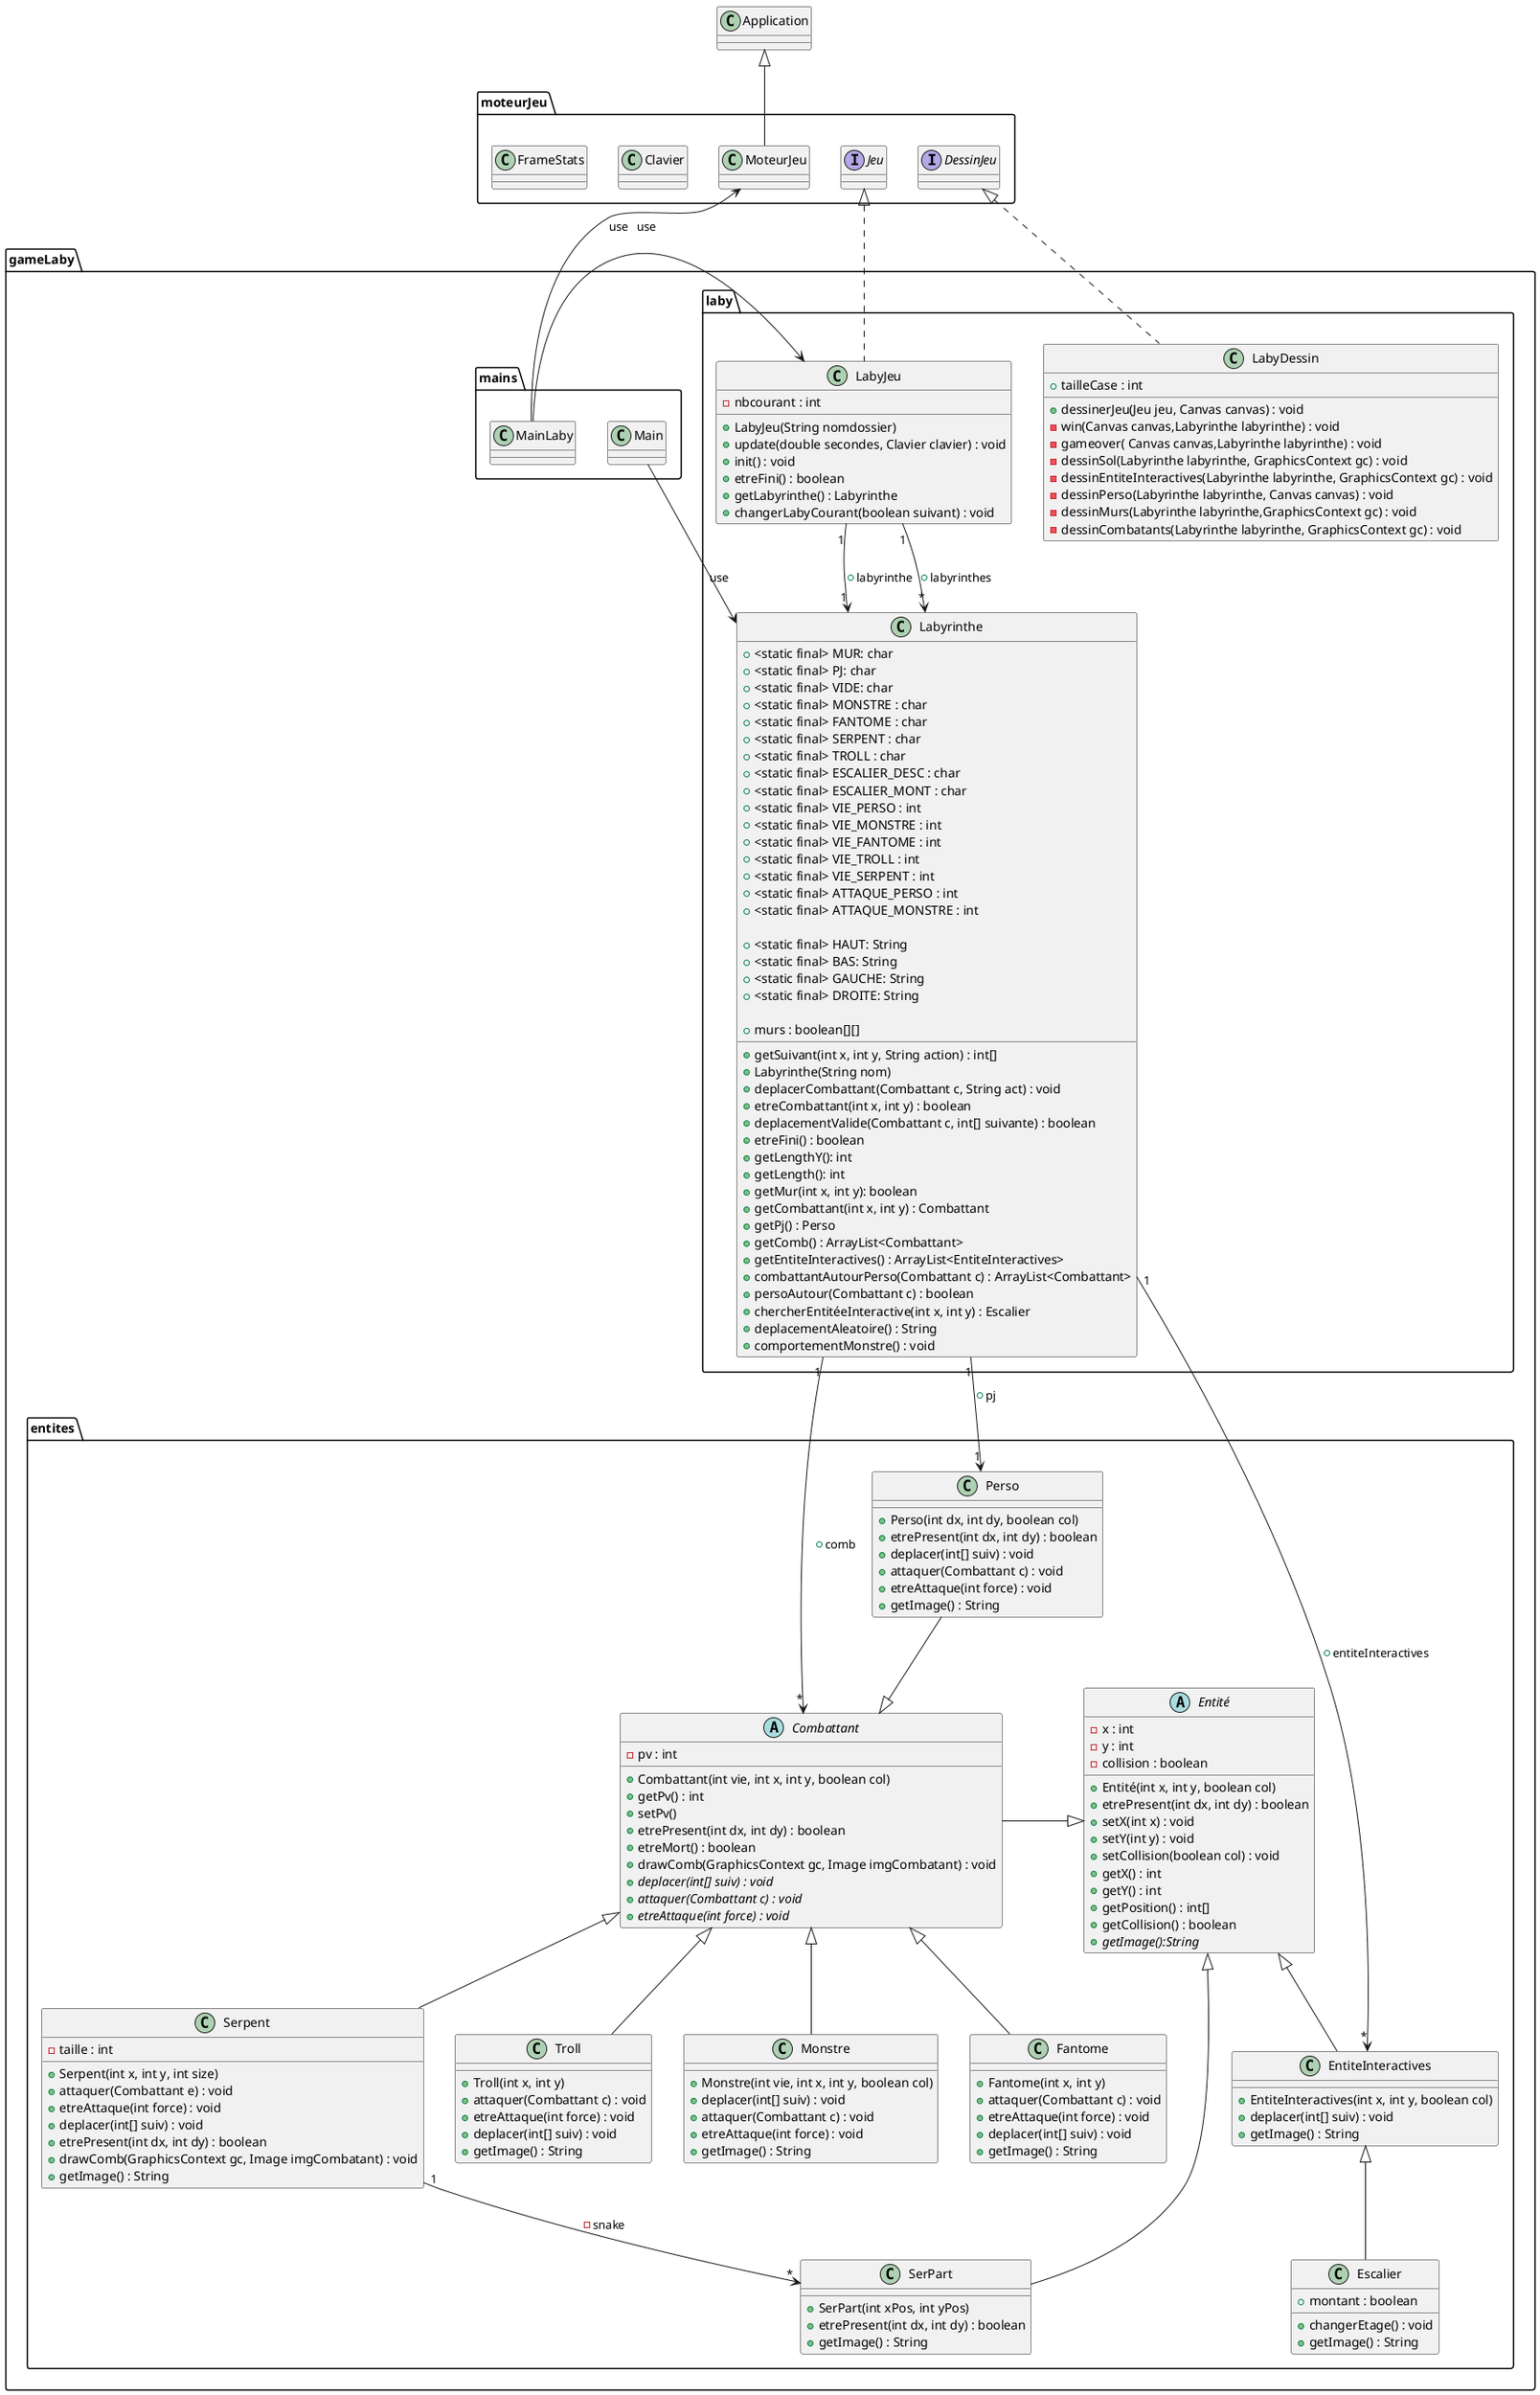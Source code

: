 @startuml

package gameLaby{

package laby{

class Labyrinthe{
+ <static final> MUR: char
+ <static final> PJ: char
+ <static final> VIDE: char
+ <static final> MONSTRE : char
+ <static final> FANTOME : char
+ <static final> SERPENT : char
+ <static final> TROLL : char
+ <static final> ESCALIER_DESC : char
+ <static final> ESCALIER_MONT : char
+ <static final> VIE_PERSO : int
+ <static final> VIE_MONSTRE : int
+ <static final> VIE_FANTOME : int
+ <static final> VIE_TROLL : int
+ <static final> VIE_SERPENT : int
+ <static final> ATTAQUE_PERSO : int
+ <static final> ATTAQUE_MONSTRE : int

+ <static final> HAUT: String
+ <static final> BAS: String
+ <static final> GAUCHE: String
+ <static final> DROITE: String

+ murs : boolean[][]

+ getSuivant(int x, int y, String action) : int[]
+ Labyrinthe(String nom)
+ deplacerCombattant(Combattant c, String act) : void
+ etreCombattant(int x, int y) : boolean
+ deplacementValide(Combattant c, int[] suivante) : boolean
+ etreFini() : boolean
+ getLengthY(): int
+ getLength(): int
+ getMur(int x, int y): boolean
+ getCombattant(int x, int y) : Combattant
+ getPj() : Perso
+ getComb() : ArrayList<Combattant>
+ getEntiteInteractives() : ArrayList<EntiteInteractives>
+ combattantAutourPerso(Combattant c) : ArrayList<Combattant>
+ persoAutour(Combattant c) : boolean
+ chercherEntitéeInteractive(int x, int y) : Escalier
+ deplacementAleatoire() : String
+ comportementMonstre() : void
}

class LabyJeu{
- nbcourant : int
+ LabyJeu(String nomdossier)
+ update(double secondes, Clavier clavier) : void
+ init() : void
+ etreFini() : boolean
+ getLabyrinthe() : Labyrinthe
+ changerLabyCourant(boolean suivant) : void
}

class LabyDessin{
+ tailleCase : int
+ dessinerJeu(Jeu jeu, Canvas canvas) : void
- win(Canvas canvas,Labyrinthe labyrinthe) : void
- gameover( Canvas canvas,Labyrinthe labyrinthe) : void
- dessinSol(Labyrinthe labyrinthe, GraphicsContext gc) : void
- dessinEntiteInteractives(Labyrinthe labyrinthe, GraphicsContext gc) : void
- dessinPerso(Labyrinthe labyrinthe, Canvas canvas) : void
- dessinMurs(Labyrinthe labyrinthe,GraphicsContext gc) : void
- dessinCombatants(Labyrinthe labyrinthe, GraphicsContext gc) : void
}

}

package entites{

class Perso{
+ Perso(int dx, int dy, boolean col)
+ etrePresent(int dx, int dy) : boolean
+ deplacer(int[] suiv) : void
+ attaquer(Combattant c) : void
+ etreAttaque(int force) : void
+ getImage() : String
}

Abstract class Entité{
- x : int
- y : int
- collision : boolean
+ Entité(int x, int y, boolean col)
+ etrePresent(int dx, int dy) : boolean
+ setX(int x) : void
+ setY(int y) : void
+ setCollision(boolean col) : void
+ getX() : int
+ getY() : int
+ getPosition() : int[]
+ getCollision() : boolean
+ {abstract}getImage():String
}

Abstract class Combattant{
- pv : int
+ Combattant(int vie, int x, int y, boolean col)
+ getPv() : int
+ setPv()
+ etrePresent(int dx, int dy) : boolean
+ etreMort() : boolean
+ drawComb(GraphicsContext gc, Image imgCombatant) : void
+ {abstract}deplacer(int[] suiv) : void
+ {abstract}attaquer(Combattant c) : void
+ {abstract}etreAttaque(int force) : void
}

class EntiteInteractives{
+ EntiteInteractives(int x, int y, boolean col)
+ deplacer(int[] suiv) : void
+ getImage() : String
}

class Monstre{
+ Monstre(int vie, int x, int y, boolean col)
+ deplacer(int[] suiv) : void
+ attaquer(Combattant c) : void
+ etreAttaque(int force) : void
+ getImage() : String
}

class Fantome{
+ Fantome(int x, int y)
+ attaquer(Combattant c) : void
+ etreAttaque(int force) : void
+ deplacer(int[] suiv) : void
+ getImage() : String
}

class Serpent{
- taille : int
+ Serpent(int x, int y, int size)
+ attaquer(Combattant e) : void
+ etreAttaque(int force) : void
+ deplacer(int[] suiv) : void
+ etrePresent(int dx, int dy) : boolean
+ drawComb(GraphicsContext gc, Image imgCombatant) : void
+ getImage() : String
}

class SerPart{
+ SerPart(int xPos, int yPos)
+ etrePresent(int dx, int dy) : boolean
+ getImage() : String
}

class Troll{
+ Troll(int x, int y)
+ attaquer(Combattant c) : void
+ etreAttaque(int force) : void
+ deplacer(int[] suiv) : void
+ getImage() : String
}

class Escalier{
+ montant : boolean
+ changerEtage() : void
+ getImage() : String
}

}

package mains{

class Main{
}

class MainLaby{
}

}

}

package moteurJeu{

interface Jeu{
}

interface DessinJeu{
}

class Clavier{
}

class FrameStats{
}

class MoteurJeu{
}

}

Labyrinthe "1" --> "*" EntiteInteractives : + entiteInteractives
Labyrinthe "1" --> "*" Combattant : + comb
Labyrinthe "1" --> "1" Perso : + pj
LabyJeu "1" --> "1" Labyrinthe : + labyrinthe
LabyJeu "1" --> "*" Labyrinthe : + labyrinthes
Serpent "1" --> "*" SerPart : - snake

Main -right> Labyrinthe : use
MainLaby -> LabyJeu : use
MainLaby -> MoteurJeu : use
Entité <|-left- Combattant
Entité <|-- SerPart
Entité <|-- EntiteInteractives
Combattant <|-- Monstre
Combattant <|-up- Perso
Combattant <|-- Fantome
Combattant <|-- Serpent
Combattant <|-- Troll
EntiteInteractives <|-- Escalier
Jeu <|.. LabyJeu
DessinJeu <|.. LabyDessin
Application <|-- MoteurJeu

@enduml